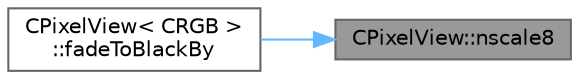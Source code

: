 digraph "CPixelView::nscale8"
{
 // LATEX_PDF_SIZE
  bgcolor="transparent";
  edge [fontname=Helvetica,fontsize=10,labelfontname=Helvetica,labelfontsize=10];
  node [fontname=Helvetica,fontsize=10,shape=box,height=0.2,width=0.4];
  rankdir="RL";
  Node1 [id="Node000001",label="CPixelView::nscale8",height=0.2,width=0.4,color="gray40", fillcolor="grey60", style="filled", fontcolor="black",tooltip="Scale every LED by the given scale."];
  Node1 -> Node2 [id="edge1_Node000001_Node000002",dir="back",color="steelblue1",style="solid",tooltip=" "];
  Node2 [id="Node000002",label="CPixelView\< CRGB \>\l::fadeToBlackBy",height=0.2,width=0.4,color="grey40", fillcolor="white", style="filled",URL="$db/df7/class_c_pixel_view_ab09b39f0098c45c1988d30de6c08bf88.html#ab09b39f0098c45c1988d30de6c08bf88",tooltip=" "];
}
